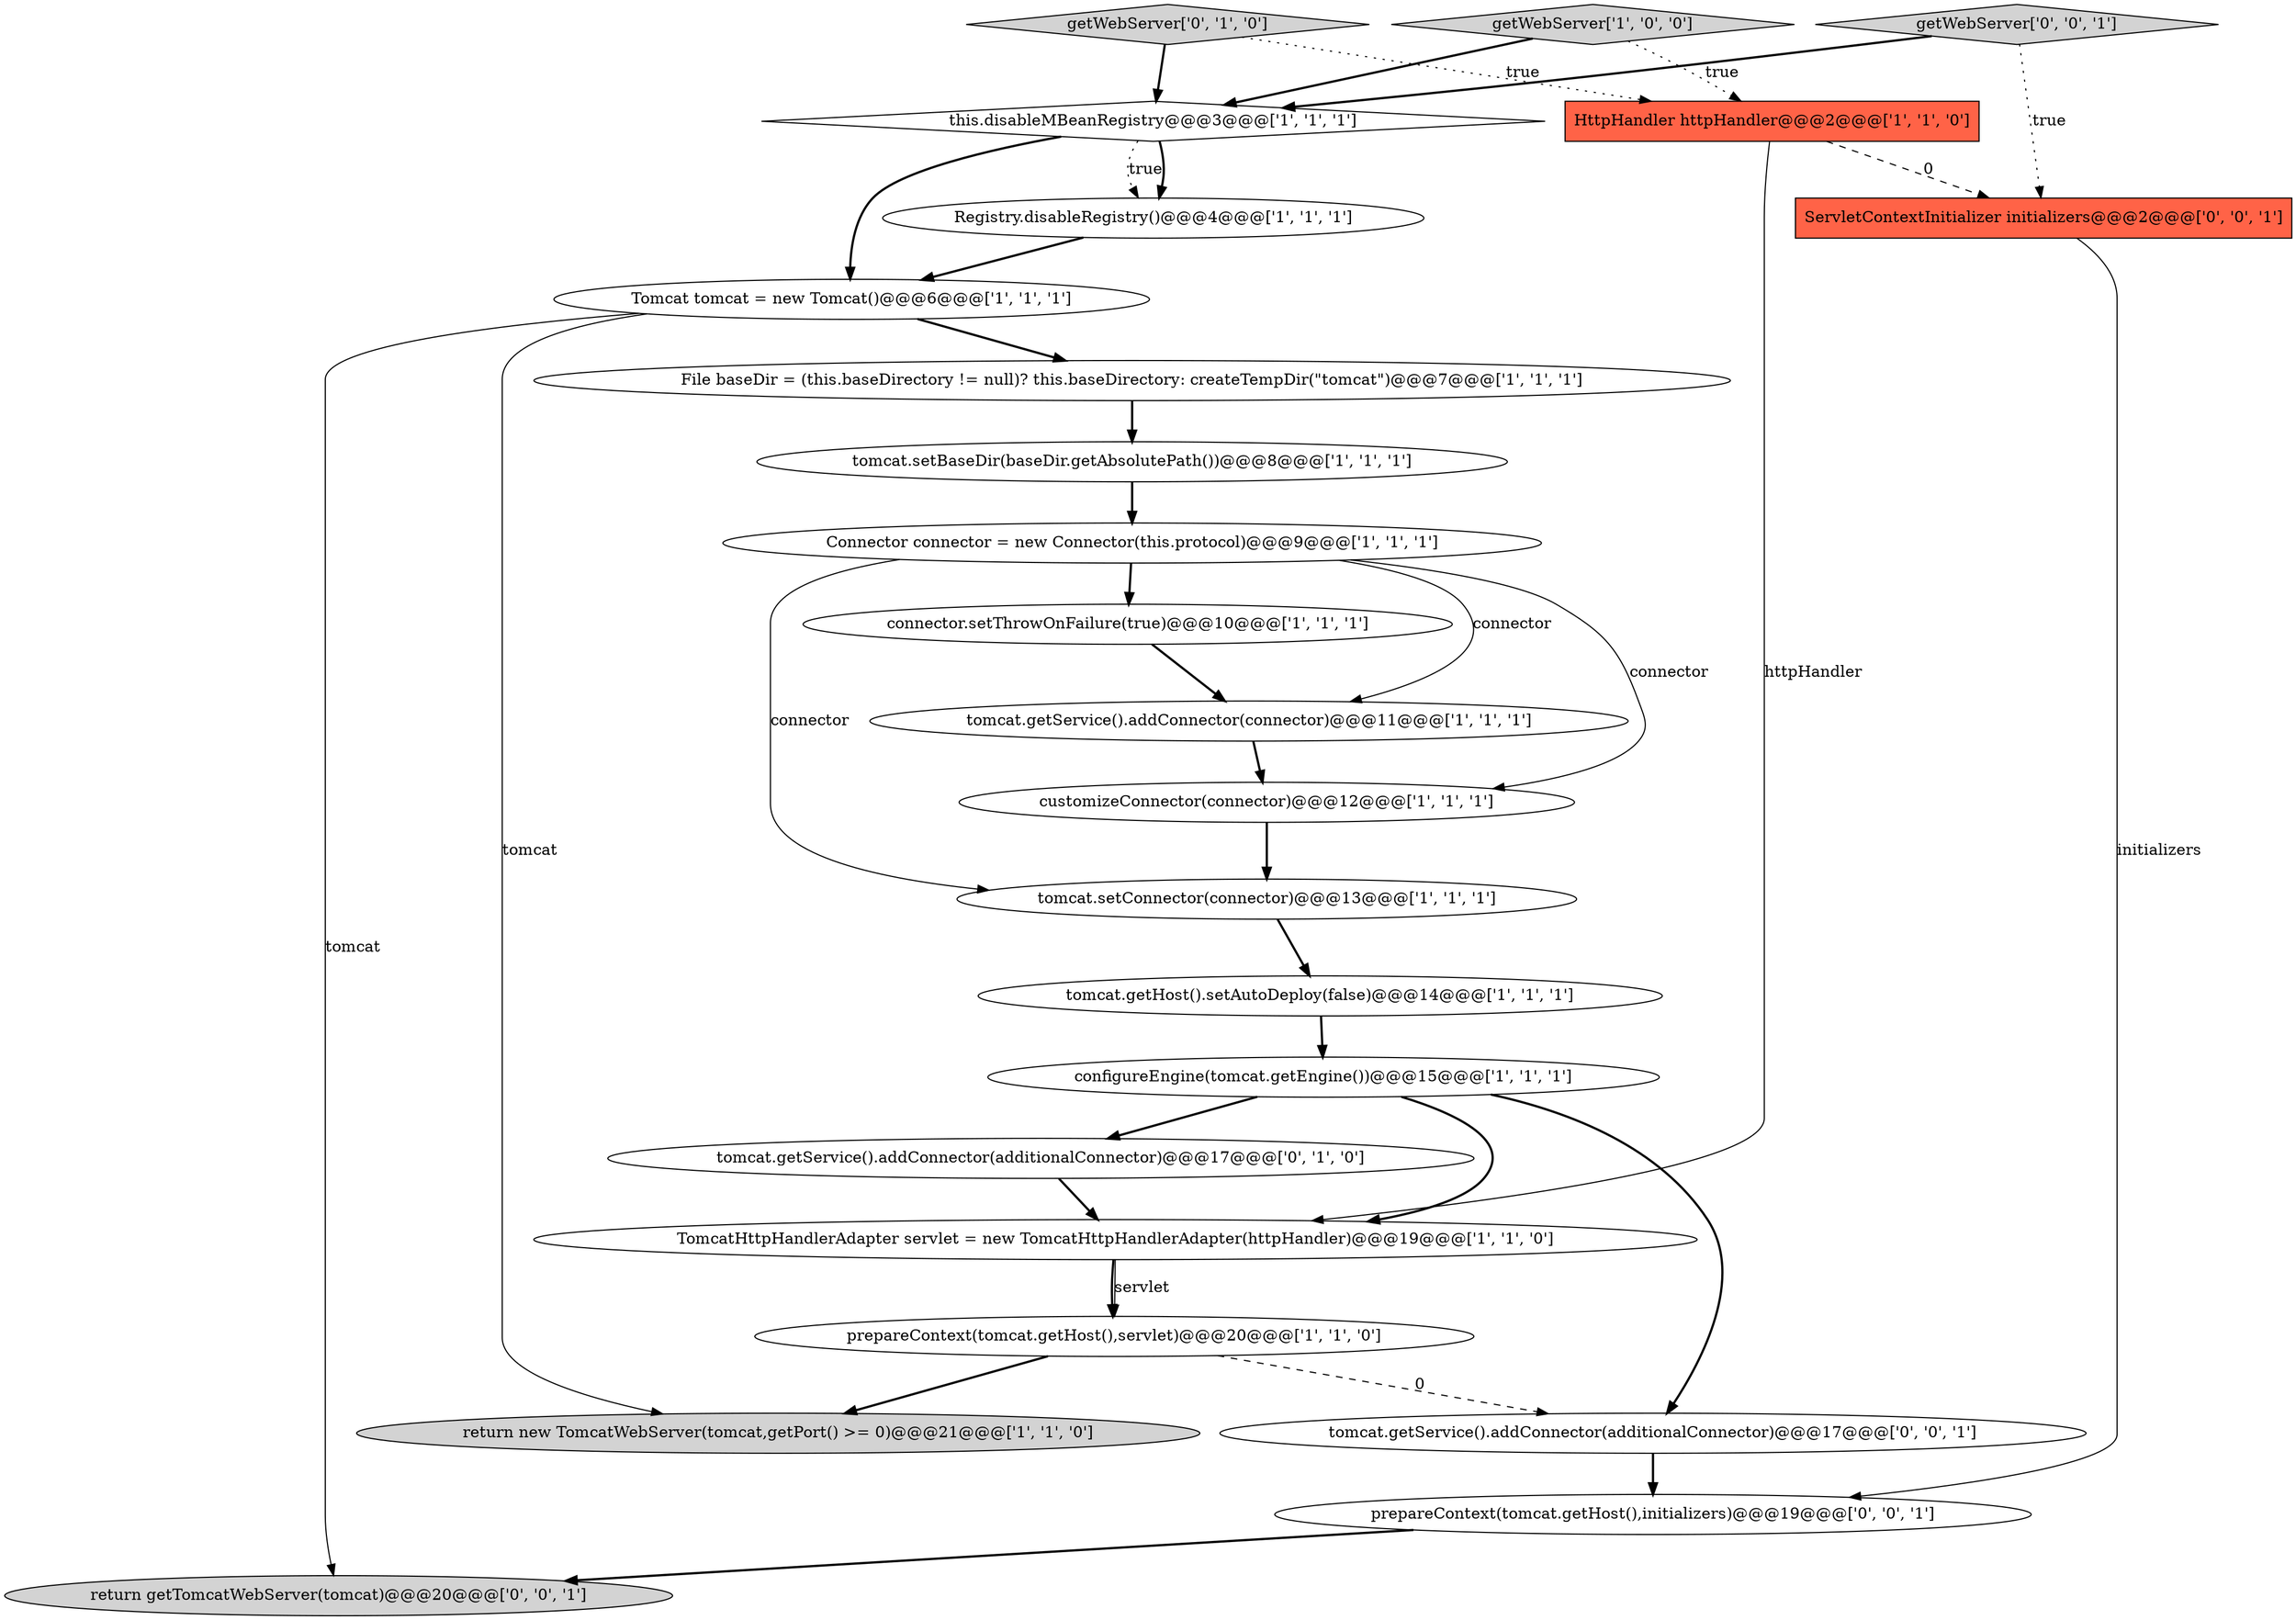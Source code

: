 digraph {
20 [style = filled, label = "getWebServer['0', '0', '1']", fillcolor = lightgray, shape = diamond image = "AAA0AAABBB3BBB"];
3 [style = filled, label = "return new TomcatWebServer(tomcat,getPort() >= 0)@@@21@@@['1', '1', '0']", fillcolor = lightgray, shape = ellipse image = "AAA0AAABBB1BBB"];
2 [style = filled, label = "customizeConnector(connector)@@@12@@@['1', '1', '1']", fillcolor = white, shape = ellipse image = "AAA0AAABBB1BBB"];
0 [style = filled, label = "tomcat.setBaseDir(baseDir.getAbsolutePath())@@@8@@@['1', '1', '1']", fillcolor = white, shape = ellipse image = "AAA0AAABBB1BBB"];
10 [style = filled, label = "configureEngine(tomcat.getEngine())@@@15@@@['1', '1', '1']", fillcolor = white, shape = ellipse image = "AAA0AAABBB1BBB"];
6 [style = filled, label = "tomcat.setConnector(connector)@@@13@@@['1', '1', '1']", fillcolor = white, shape = ellipse image = "AAA0AAABBB1BBB"];
9 [style = filled, label = "this.disableMBeanRegistry@@@3@@@['1', '1', '1']", fillcolor = white, shape = diamond image = "AAA0AAABBB1BBB"];
1 [style = filled, label = "connector.setThrowOnFailure(true)@@@10@@@['1', '1', '1']", fillcolor = white, shape = ellipse image = "AAA0AAABBB1BBB"];
19 [style = filled, label = "tomcat.getService().addConnector(additionalConnector)@@@17@@@['0', '0', '1']", fillcolor = white, shape = ellipse image = "AAA0AAABBB3BBB"];
11 [style = filled, label = "Connector connector = new Connector(this.protocol)@@@9@@@['1', '1', '1']", fillcolor = white, shape = ellipse image = "AAA0AAABBB1BBB"];
8 [style = filled, label = "prepareContext(tomcat.getHost(),servlet)@@@20@@@['1', '1', '0']", fillcolor = white, shape = ellipse image = "AAA0AAABBB1BBB"];
15 [style = filled, label = "Tomcat tomcat = new Tomcat()@@@6@@@['1', '1', '1']", fillcolor = white, shape = ellipse image = "AAA0AAABBB1BBB"];
4 [style = filled, label = "HttpHandler httpHandler@@@2@@@['1', '1', '0']", fillcolor = tomato, shape = box image = "AAA0AAABBB1BBB"];
7 [style = filled, label = "getWebServer['1', '0', '0']", fillcolor = lightgray, shape = diamond image = "AAA0AAABBB1BBB"];
22 [style = filled, label = "return getTomcatWebServer(tomcat)@@@20@@@['0', '0', '1']", fillcolor = lightgray, shape = ellipse image = "AAA0AAABBB3BBB"];
18 [style = filled, label = "getWebServer['0', '1', '0']", fillcolor = lightgray, shape = diamond image = "AAA0AAABBB2BBB"];
17 [style = filled, label = "tomcat.getService().addConnector(additionalConnector)@@@17@@@['0', '1', '0']", fillcolor = white, shape = ellipse image = "AAA1AAABBB2BBB"];
14 [style = filled, label = "tomcat.getHost().setAutoDeploy(false)@@@14@@@['1', '1', '1']", fillcolor = white, shape = ellipse image = "AAA0AAABBB1BBB"];
5 [style = filled, label = "TomcatHttpHandlerAdapter servlet = new TomcatHttpHandlerAdapter(httpHandler)@@@19@@@['1', '1', '0']", fillcolor = white, shape = ellipse image = "AAA0AAABBB1BBB"];
16 [style = filled, label = "File baseDir = (this.baseDirectory != null)? this.baseDirectory: createTempDir(\"tomcat\")@@@7@@@['1', '1', '1']", fillcolor = white, shape = ellipse image = "AAA0AAABBB1BBB"];
23 [style = filled, label = "ServletContextInitializer initializers@@@2@@@['0', '0', '1']", fillcolor = tomato, shape = box image = "AAA0AAABBB3BBB"];
12 [style = filled, label = "Registry.disableRegistry()@@@4@@@['1', '1', '1']", fillcolor = white, shape = ellipse image = "AAA0AAABBB1BBB"];
13 [style = filled, label = "tomcat.getService().addConnector(connector)@@@11@@@['1', '1', '1']", fillcolor = white, shape = ellipse image = "AAA0AAABBB1BBB"];
21 [style = filled, label = "prepareContext(tomcat.getHost(),initializers)@@@19@@@['0', '0', '1']", fillcolor = white, shape = ellipse image = "AAA0AAABBB3BBB"];
7->4 [style = dotted, label="true"];
4->23 [style = dashed, label="0"];
5->8 [style = bold, label=""];
23->21 [style = solid, label="initializers"];
21->22 [style = bold, label=""];
10->17 [style = bold, label=""];
4->5 [style = solid, label="httpHandler"];
7->9 [style = bold, label=""];
11->6 [style = solid, label="connector"];
12->15 [style = bold, label=""];
9->15 [style = bold, label=""];
16->0 [style = bold, label=""];
11->1 [style = bold, label=""];
0->11 [style = bold, label=""];
11->2 [style = solid, label="connector"];
8->3 [style = bold, label=""];
20->23 [style = dotted, label="true"];
10->19 [style = bold, label=""];
19->21 [style = bold, label=""];
18->9 [style = bold, label=""];
8->19 [style = dashed, label="0"];
6->14 [style = bold, label=""];
15->3 [style = solid, label="tomcat"];
18->4 [style = dotted, label="true"];
11->13 [style = solid, label="connector"];
15->16 [style = bold, label=""];
5->8 [style = solid, label="servlet"];
2->6 [style = bold, label=""];
20->9 [style = bold, label=""];
9->12 [style = dotted, label="true"];
15->22 [style = solid, label="tomcat"];
13->2 [style = bold, label=""];
14->10 [style = bold, label=""];
10->5 [style = bold, label=""];
17->5 [style = bold, label=""];
9->12 [style = bold, label=""];
1->13 [style = bold, label=""];
}
